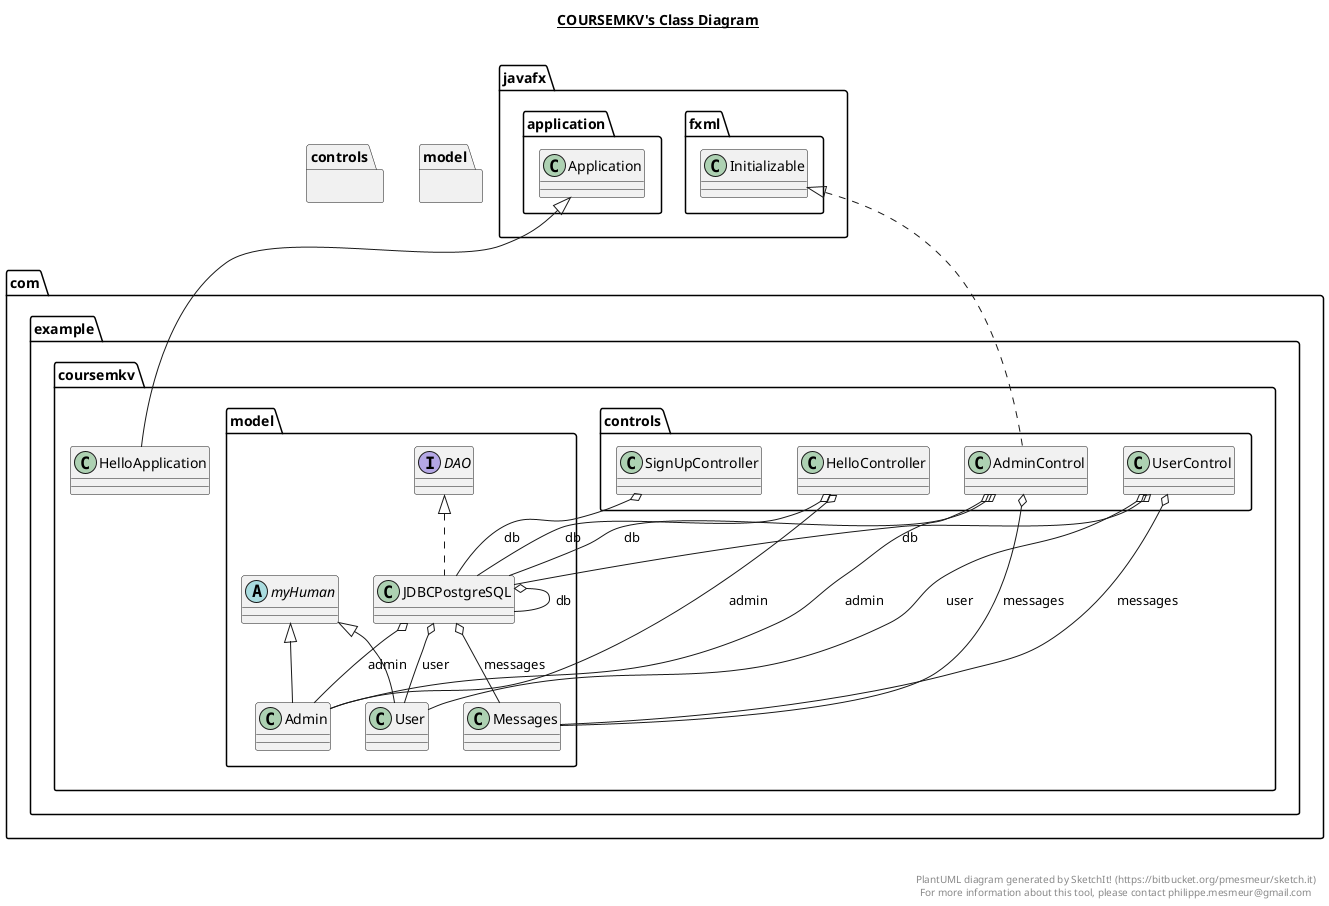 @startuml

title __COURSEMKV's Class Diagram__\n


      class com.example.coursemkv.HelloApplication {
      }

      namespace controls {
        class com.example.coursemkv.controls.AdminControl {
        }
      }

      namespace controls {
        class com.example.coursemkv.controls.HelloController {
        }
      }

      namespace controls {
        class com.example.coursemkv.controls.SignUpController {
        }
      }

      namespace controls {
        class com.example.coursemkv.controls.UserControl {
        }
      }

      namespace model {
        class com.example.coursemkv.model.Admin {
        }
      }

      namespace model {
        interface com.example.coursemkv.model.DAO {
        }
      }

      namespace model {
        class com.example.coursemkv.model.JDBCPostgreSQL {
        }
      }

      namespace model {
        class com.example.coursemkv.model.Messages {
        }
      }

      namespace model {
        class com.example.coursemkv.model.User {
        }
      }

      namespace model {
        abstract class com.example.coursemkv.model.myHuman {
        }
      }

  

  com.example.coursemkv.HelloApplication -up-|> javafx.application.Application
  com.example.coursemkv.controls.AdminControl .up.|> javafx.fxml.Initializable
  com.example.coursemkv.controls.AdminControl o-- com.example.coursemkv.model.Admin : admin
  com.example.coursemkv.controls.AdminControl o-- com.example.coursemkv.model.JDBCPostgreSQL : db
  com.example.coursemkv.controls.AdminControl o-- com.example.coursemkv.model.Messages : messages
  com.example.coursemkv.controls.HelloController o-- com.example.coursemkv.model.Admin : admin
  com.example.coursemkv.controls.HelloController o-- com.example.coursemkv.model.JDBCPostgreSQL : db
  com.example.coursemkv.controls.SignUpController o-- com.example.coursemkv.model.JDBCPostgreSQL : db
  com.example.coursemkv.controls.UserControl o-- com.example.coursemkv.model.Messages : messages
  com.example.coursemkv.controls.UserControl o-- com.example.coursemkv.model.JDBCPostgreSQL : db
  com.example.coursemkv.controls.UserControl o-- com.example.coursemkv.model.User : user
  com.example.coursemkv.model.Admin -up-|> com.example.coursemkv.model.myHuman
  com.example.coursemkv.model.JDBCPostgreSQL .up.|> com.example.coursemkv.model.DAO
  com.example.coursemkv.model.JDBCPostgreSQL o-- com.example.coursemkv.model.Admin : admin
  com.example.coursemkv.model.JDBCPostgreSQL o-- com.example.coursemkv.model.JDBCPostgreSQL : db
  com.example.coursemkv.model.JDBCPostgreSQL o-- com.example.coursemkv.model.Messages : messages
  com.example.coursemkv.model.JDBCPostgreSQL o-- com.example.coursemkv.model.User : user
  com.example.coursemkv.model.User -up-|> com.example.coursemkv.model.myHuman


right footer


PlantUML diagram generated by SketchIt! (https://bitbucket.org/pmesmeur/sketch.it)
For more information about this tool, please contact philippe.mesmeur@gmail.com
endfooter

@enduml
